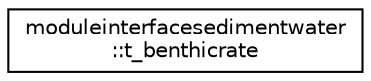 digraph "Graphical Class Hierarchy"
{
 // LATEX_PDF_SIZE
  edge [fontname="Helvetica",fontsize="10",labelfontname="Helvetica",labelfontsize="10"];
  node [fontname="Helvetica",fontsize="10",shape=record];
  rankdir="LR";
  Node0 [label="moduleinterfacesedimentwater\l::t_benthicrate",height=0.2,width=0.4,color="black", fillcolor="white", style="filled",URL="$structmoduleinterfacesedimentwater_1_1t__benthicrate.html",tooltip=" "];
}
